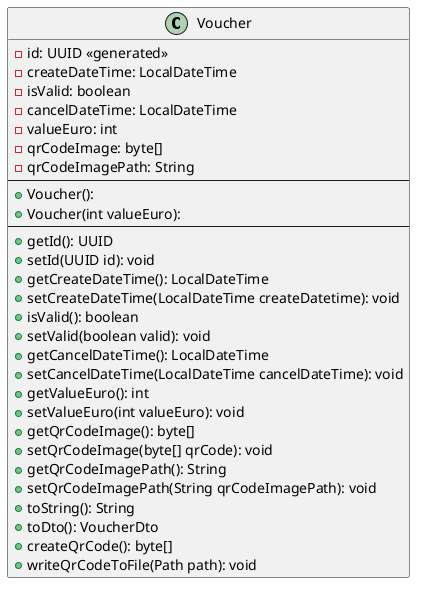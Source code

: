@startuml

'!theme plain
top to bottom direction
skinparam linetype ortho

class Voucher {
  - id: UUID <<generated>>
  - createDateTime: LocalDateTime
  - isValid: boolean
  - cancelDateTime: LocalDateTime
  - valueEuro: int
  - qrCodeImage: byte[]
  - qrCodeImagePath: String
  --
  + Voucher():
  + Voucher(int valueEuro):
  --
  + getId(): UUID
  + setId(UUID id): void
  + getCreateDateTime(): LocalDateTime
  + setCreateDateTime(LocalDateTime createDatetime): void
  + isValid(): boolean
  + setValid(boolean valid): void
  + getCancelDateTime(): LocalDateTime
  + setCancelDateTime(LocalDateTime cancelDateTime): void
  + getValueEuro(): int
  + setValueEuro(int valueEuro): void
  + getQrCodeImage(): byte[]
  + setQrCodeImage(byte[] qrCode): void
  + getQrCodeImagePath(): String
  + setQrCodeImagePath(String qrCodeImagePath): void
  + toString(): String
  + toDto(): VoucherDto
  + createQrCode(): byte[]
  + writeQrCodeToFile(Path path): void
}

@enduml
